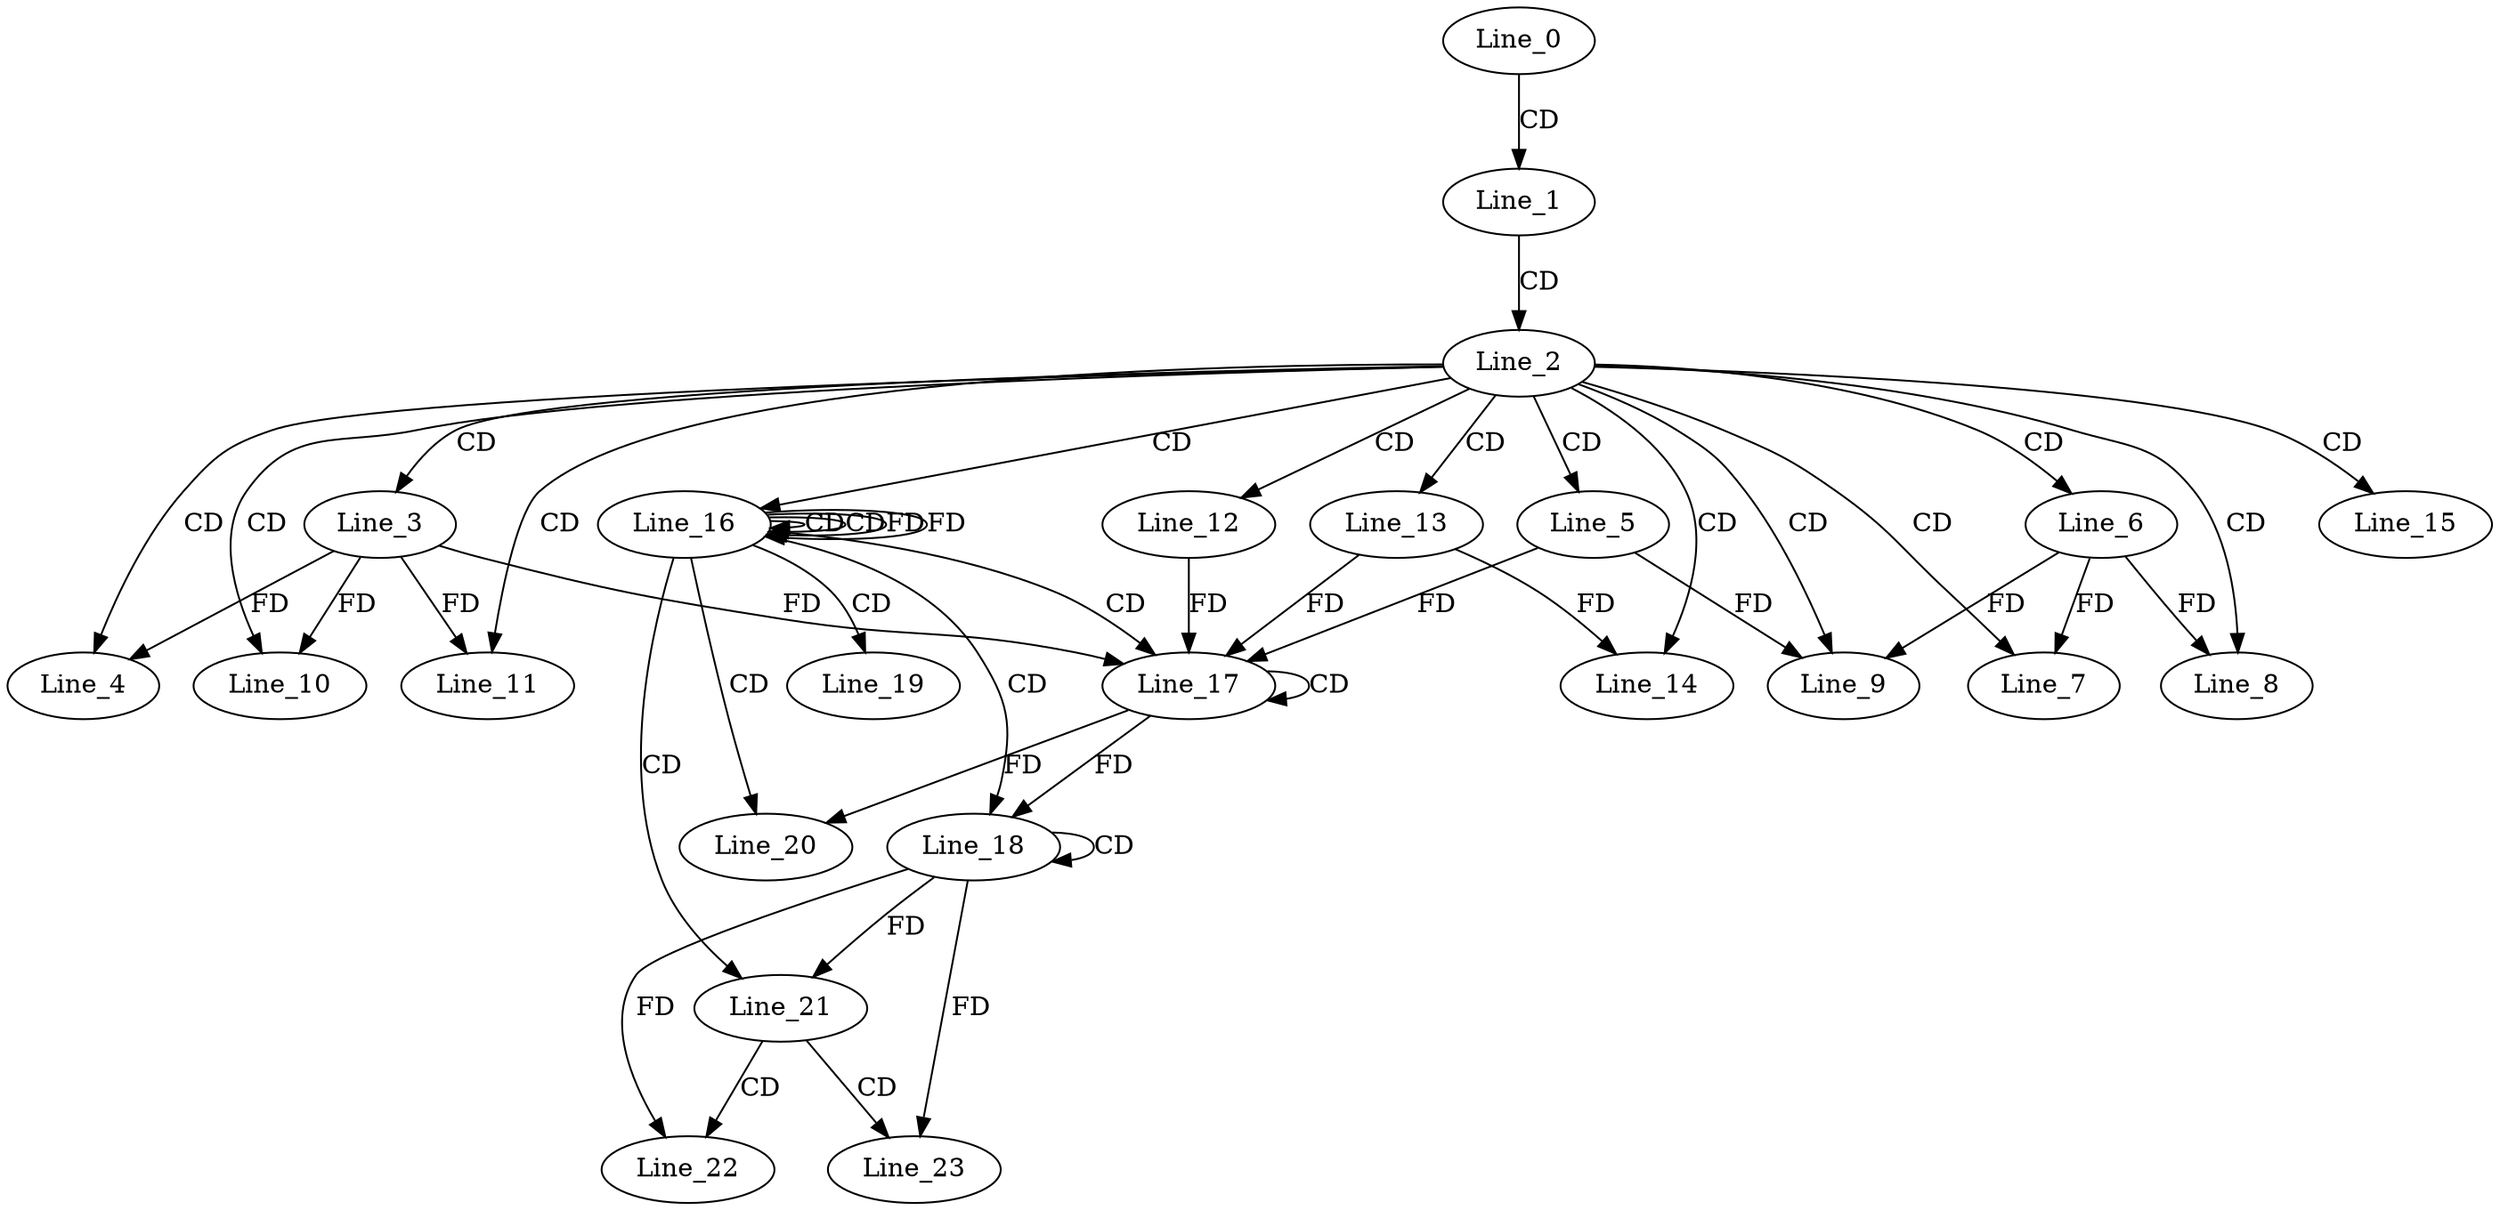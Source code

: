 digraph G {
  Line_0;
  Line_1;
  Line_2;
  Line_3;
  Line_4;
  Line_4;
  Line_5;
  Line_6;
  Line_7;
  Line_8;
  Line_9;
  Line_10;
  Line_11;
  Line_12;
  Line_13;
  Line_14;
  Line_14;
  Line_15;
  Line_16;
  Line_16;
  Line_16;
  Line_17;
  Line_17;
  Line_18;
  Line_18;
  Line_19;
  Line_20;
  Line_20;
  Line_21;
  Line_22;
  Line_22;
  Line_23;
  Line_0 -> Line_1 [ label="CD" ];
  Line_1 -> Line_2 [ label="CD" ];
  Line_2 -> Line_3 [ label="CD" ];
  Line_2 -> Line_4 [ label="CD" ];
  Line_3 -> Line_4 [ label="FD" ];
  Line_2 -> Line_5 [ label="CD" ];
  Line_2 -> Line_6 [ label="CD" ];
  Line_2 -> Line_7 [ label="CD" ];
  Line_6 -> Line_7 [ label="FD" ];
  Line_2 -> Line_8 [ label="CD" ];
  Line_6 -> Line_8 [ label="FD" ];
  Line_2 -> Line_9 [ label="CD" ];
  Line_5 -> Line_9 [ label="FD" ];
  Line_6 -> Line_9 [ label="FD" ];
  Line_2 -> Line_10 [ label="CD" ];
  Line_3 -> Line_10 [ label="FD" ];
  Line_2 -> Line_11 [ label="CD" ];
  Line_3 -> Line_11 [ label="FD" ];
  Line_2 -> Line_12 [ label="CD" ];
  Line_2 -> Line_13 [ label="CD" ];
  Line_2 -> Line_14 [ label="CD" ];
  Line_13 -> Line_14 [ label="FD" ];
  Line_2 -> Line_15 [ label="CD" ];
  Line_2 -> Line_16 [ label="CD" ];
  Line_16 -> Line_16 [ label="CD" ];
  Line_16 -> Line_16 [ label="CD" ];
  Line_16 -> Line_16 [ label="FD" ];
  Line_16 -> Line_17 [ label="CD" ];
  Line_17 -> Line_17 [ label="CD" ];
  Line_3 -> Line_17 [ label="FD" ];
  Line_12 -> Line_17 [ label="FD" ];
  Line_13 -> Line_17 [ label="FD" ];
  Line_5 -> Line_17 [ label="FD" ];
  Line_16 -> Line_18 [ label="CD" ];
  Line_18 -> Line_18 [ label="CD" ];
  Line_17 -> Line_18 [ label="FD" ];
  Line_16 -> Line_19 [ label="CD" ];
  Line_16 -> Line_20 [ label="CD" ];
  Line_17 -> Line_20 [ label="FD" ];
  Line_16 -> Line_21 [ label="CD" ];
  Line_18 -> Line_21 [ label="FD" ];
  Line_21 -> Line_22 [ label="CD" ];
  Line_18 -> Line_22 [ label="FD" ];
  Line_21 -> Line_23 [ label="CD" ];
  Line_18 -> Line_23 [ label="FD" ];
  Line_16 -> Line_16 [ label="FD" ];
}
